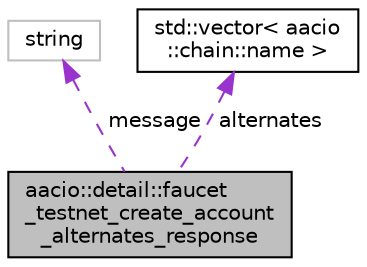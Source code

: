 digraph "aacio::detail::faucet_testnet_create_account_alternates_response"
{
  edge [fontname="Helvetica",fontsize="10",labelfontname="Helvetica",labelfontsize="10"];
  node [fontname="Helvetica",fontsize="10",shape=record];
  Node1 [label="aacio::detail::faucet\l_testnet_create_account\l_alternates_response",height=0.2,width=0.4,color="black", fillcolor="grey75", style="filled", fontcolor="black"];
  Node2 -> Node1 [dir="back",color="darkorchid3",fontsize="10",style="dashed",label=" message" ];
  Node2 [label="string",height=0.2,width=0.4,color="grey75", fillcolor="white", style="filled"];
  Node3 -> Node1 [dir="back",color="darkorchid3",fontsize="10",style="dashed",label=" alternates" ];
  Node3 [label="std::vector\< aacio\l::chain::name \>",height=0.2,width=0.4,color="black", fillcolor="white", style="filled",URL="$classstd_1_1vector.html"];
}
